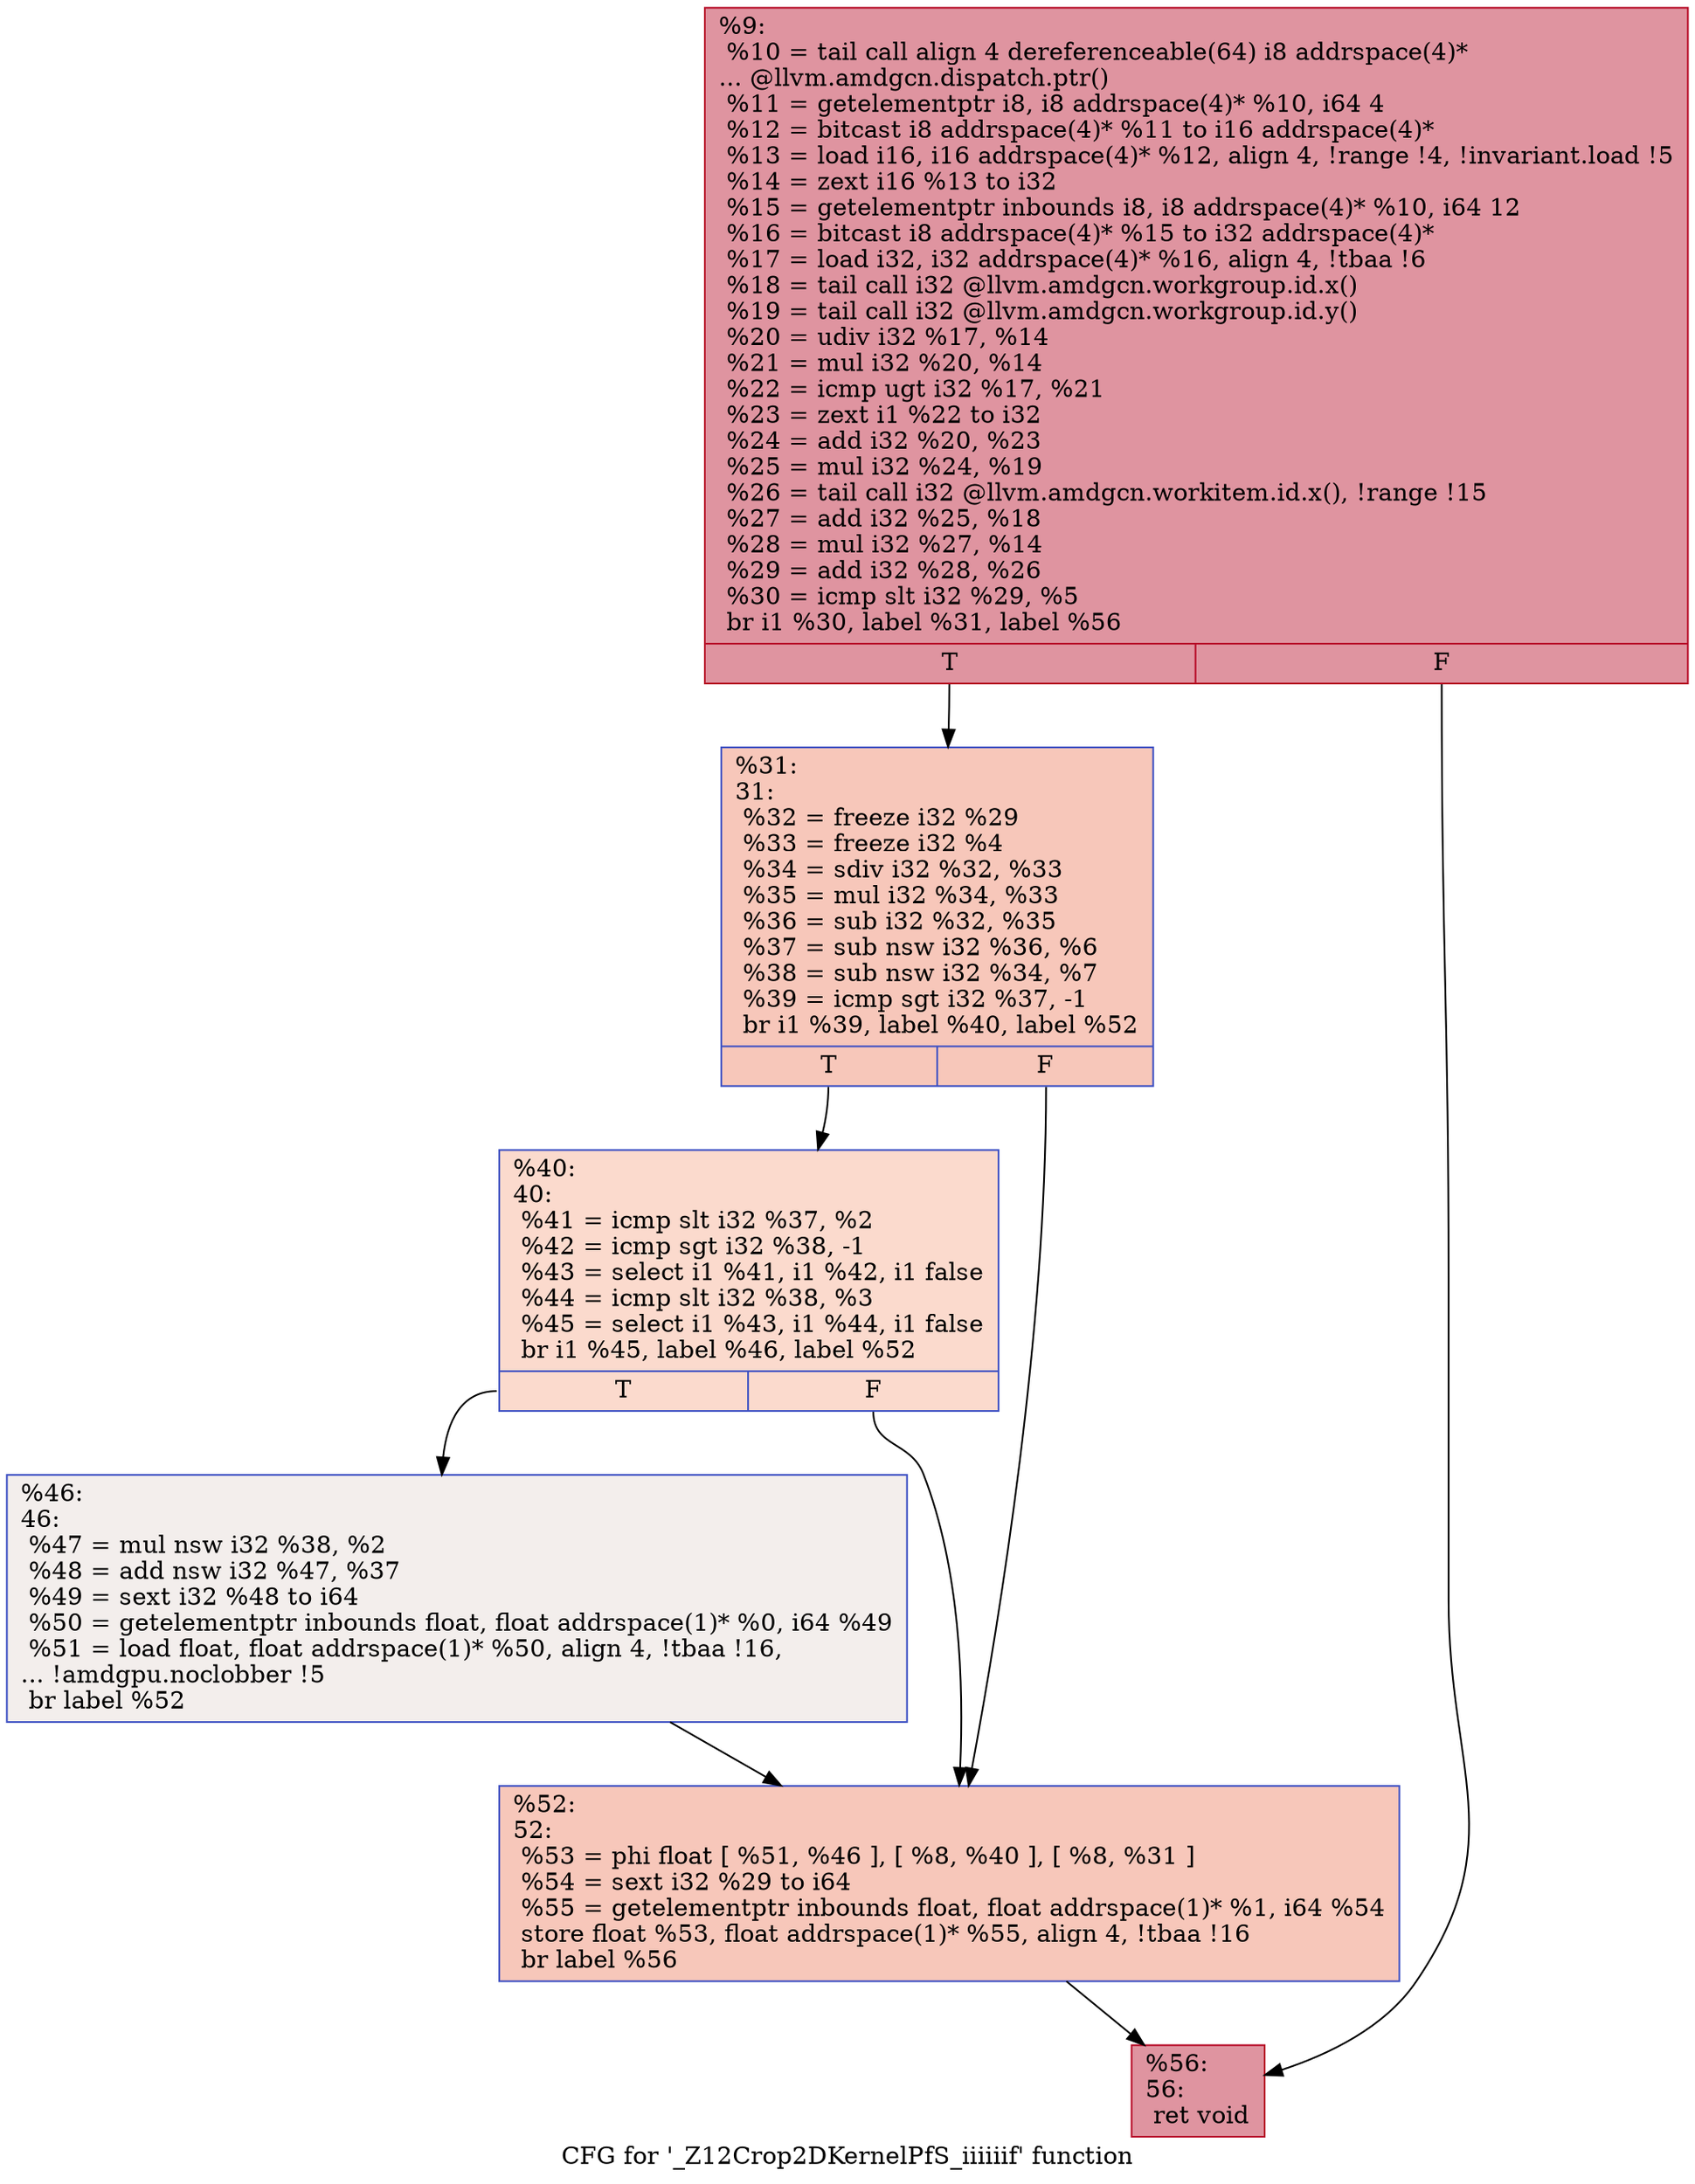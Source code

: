 digraph "CFG for '_Z12Crop2DKernelPfS_iiiiiif' function" {
	label="CFG for '_Z12Crop2DKernelPfS_iiiiiif' function";

	Node0x5bcad30 [shape=record,color="#b70d28ff", style=filled, fillcolor="#b70d2870",label="{%9:\l  %10 = tail call align 4 dereferenceable(64) i8 addrspace(4)*\l... @llvm.amdgcn.dispatch.ptr()\l  %11 = getelementptr i8, i8 addrspace(4)* %10, i64 4\l  %12 = bitcast i8 addrspace(4)* %11 to i16 addrspace(4)*\l  %13 = load i16, i16 addrspace(4)* %12, align 4, !range !4, !invariant.load !5\l  %14 = zext i16 %13 to i32\l  %15 = getelementptr inbounds i8, i8 addrspace(4)* %10, i64 12\l  %16 = bitcast i8 addrspace(4)* %15 to i32 addrspace(4)*\l  %17 = load i32, i32 addrspace(4)* %16, align 4, !tbaa !6\l  %18 = tail call i32 @llvm.amdgcn.workgroup.id.x()\l  %19 = tail call i32 @llvm.amdgcn.workgroup.id.y()\l  %20 = udiv i32 %17, %14\l  %21 = mul i32 %20, %14\l  %22 = icmp ugt i32 %17, %21\l  %23 = zext i1 %22 to i32\l  %24 = add i32 %20, %23\l  %25 = mul i32 %24, %19\l  %26 = tail call i32 @llvm.amdgcn.workitem.id.x(), !range !15\l  %27 = add i32 %25, %18\l  %28 = mul i32 %27, %14\l  %29 = add i32 %28, %26\l  %30 = icmp slt i32 %29, %5\l  br i1 %30, label %31, label %56\l|{<s0>T|<s1>F}}"];
	Node0x5bcad30:s0 -> Node0x5bce0a0;
	Node0x5bcad30:s1 -> Node0x5bce130;
	Node0x5bce0a0 [shape=record,color="#3d50c3ff", style=filled, fillcolor="#ec7f6370",label="{%31:\l31:                                               \l  %32 = freeze i32 %29\l  %33 = freeze i32 %4\l  %34 = sdiv i32 %32, %33\l  %35 = mul i32 %34, %33\l  %36 = sub i32 %32, %35\l  %37 = sub nsw i32 %36, %6\l  %38 = sub nsw i32 %34, %7\l  %39 = icmp sgt i32 %37, -1\l  br i1 %39, label %40, label %52\l|{<s0>T|<s1>F}}"];
	Node0x5bce0a0:s0 -> Node0x5bce7c0;
	Node0x5bce0a0:s1 -> Node0x5bce810;
	Node0x5bce7c0 [shape=record,color="#3d50c3ff", style=filled, fillcolor="#f7ac8e70",label="{%40:\l40:                                               \l  %41 = icmp slt i32 %37, %2\l  %42 = icmp sgt i32 %38, -1\l  %43 = select i1 %41, i1 %42, i1 false\l  %44 = icmp slt i32 %38, %3\l  %45 = select i1 %43, i1 %44, i1 false\l  br i1 %45, label %46, label %52\l|{<s0>T|<s1>F}}"];
	Node0x5bce7c0:s0 -> Node0x5bcec90;
	Node0x5bce7c0:s1 -> Node0x5bce810;
	Node0x5bcec90 [shape=record,color="#3d50c3ff", style=filled, fillcolor="#e3d9d370",label="{%46:\l46:                                               \l  %47 = mul nsw i32 %38, %2\l  %48 = add nsw i32 %47, %37\l  %49 = sext i32 %48 to i64\l  %50 = getelementptr inbounds float, float addrspace(1)* %0, i64 %49\l  %51 = load float, float addrspace(1)* %50, align 4, !tbaa !16,\l... !amdgpu.noclobber !5\l  br label %52\l}"];
	Node0x5bcec90 -> Node0x5bce810;
	Node0x5bce810 [shape=record,color="#3d50c3ff", style=filled, fillcolor="#ec7f6370",label="{%52:\l52:                                               \l  %53 = phi float [ %51, %46 ], [ %8, %40 ], [ %8, %31 ]\l  %54 = sext i32 %29 to i64\l  %55 = getelementptr inbounds float, float addrspace(1)* %1, i64 %54\l  store float %53, float addrspace(1)* %55, align 4, !tbaa !16\l  br label %56\l}"];
	Node0x5bce810 -> Node0x5bce130;
	Node0x5bce130 [shape=record,color="#b70d28ff", style=filled, fillcolor="#b70d2870",label="{%56:\l56:                                               \l  ret void\l}"];
}
